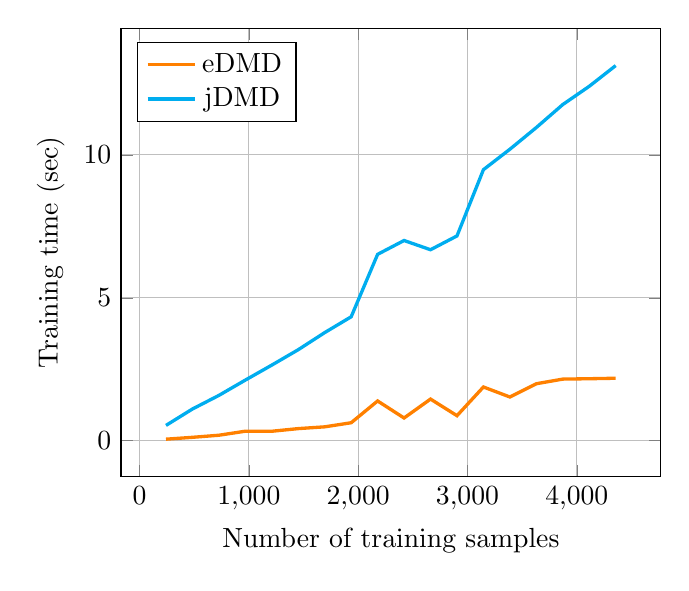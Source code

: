 % Recommended preamble:
\begin{tikzpicture}
\begin{axis}[xmajorgrids, ymajorgrids, xlabel={Number of training samples}, ylabel={Training time (sec)}, legend pos={north west}]
    \addplot+[no marks, very thick, orange]
        coordinates {
            (242,0.053)
            (484,0.118)
            (726,0.191)
            (968,0.332)
            (1210,0.33)
            (1452,0.423)
            (1694,0.485)
            (1936,0.628)
            (2178,1.39)
            (2420,0.794)
            (2662,1.456)
            (2904,0.875)
            (3146,1.879)
            (3388,1.529)
            (3630,1.993)
            (3872,2.155)
            (4114,2.168)
            (4356,2.185)
        }
        ;
    \addplot+[no marks, very thick, cyan]
        coordinates {
            (242,0.535)
            (484,1.109)
            (726,1.585)
            (968,2.121)
            (1210,2.645)
            (1452,3.184)
            (1694,3.782)
            (1936,4.335)
            (2178,6.52)
            (2420,7.004)
            (2662,6.681)
            (2904,7.164)
            (3146,9.482)
            (3388,10.197)
            (3630,10.957)
            (3872,11.761)
            (4114,12.399)
            (4356,13.124)
        }
        ;
    \legend{{eDMD},{jDMD}}
\end{axis}
\end{tikzpicture}
